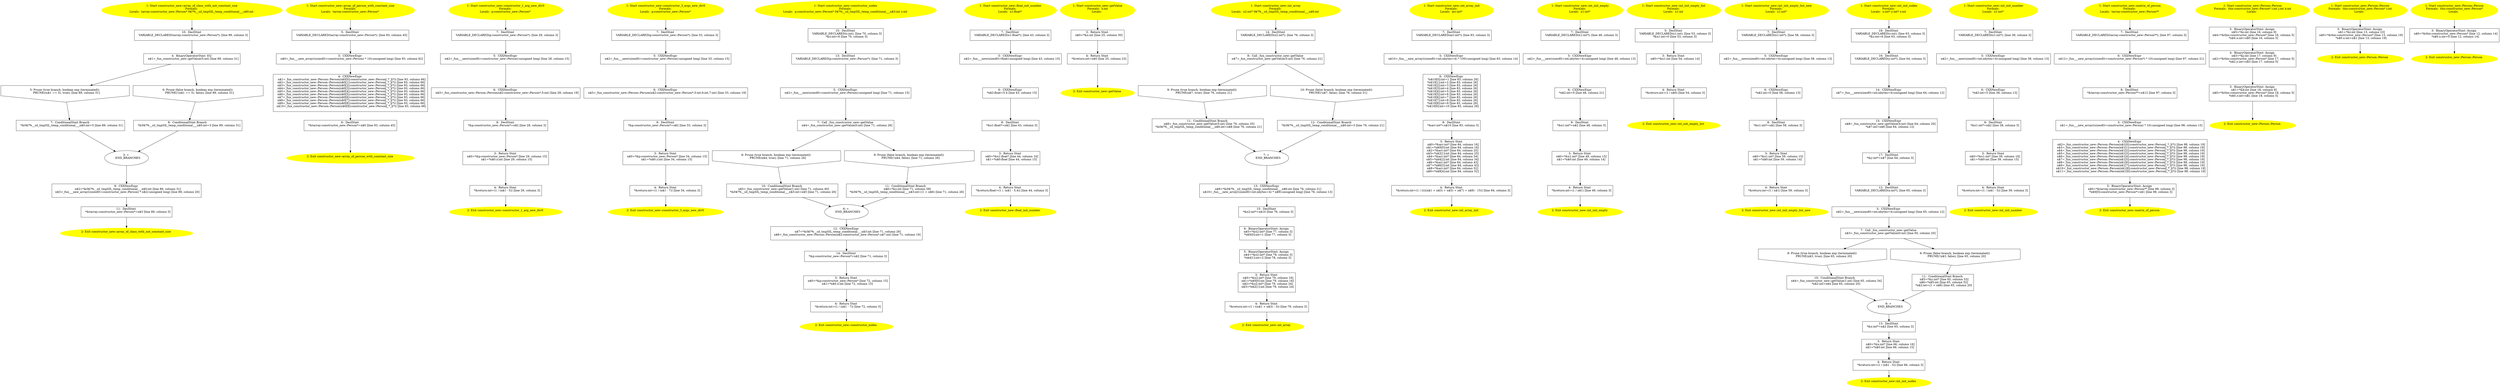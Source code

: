 /* @generated */
digraph cfg {
"array_of_class_with_not_constant_.453a7058d5d4d9a1_1" [label="1: Start constructor_new::array_of_class_with_not_constant_size\nFormals: \nLocals:  tarray:constructor_new::Person* 0$?%__sil_tmpSIL_temp_conditional___n$0:int \n  " color=yellow style=filled]
	

	 "array_of_class_with_not_constant_.453a7058d5d4d9a1_1" -> "array_of_class_with_not_constant_.453a7058d5d4d9a1_10" ;
"array_of_class_with_not_constant_.453a7058d5d4d9a1_2" [label="2: Exit constructor_new::array_of_class_with_not_constant_size \n  " color=yellow style=filled]
	

"array_of_class_with_not_constant_.453a7058d5d4d9a1_3" [label="3: + \n   END_BRANCHES\n " ]
	

	 "array_of_class_with_not_constant_.453a7058d5d4d9a1_3" -> "array_of_class_with_not_constant_.453a7058d5d4d9a1_9" ;
"array_of_class_with_not_constant_.453a7058d5d4d9a1_4" [label="4:  BinaryOperatorStmt: EQ \n   n$1=_fun_constructor_new::getValue(5:int) [line 89, column 31]\n " shape="box"]
	

	 "array_of_class_with_not_constant_.453a7058d5d4d9a1_4" -> "array_of_class_with_not_constant_.453a7058d5d4d9a1_5" ;
	 "array_of_class_with_not_constant_.453a7058d5d4d9a1_4" -> "array_of_class_with_not_constant_.453a7058d5d4d9a1_6" ;
"array_of_class_with_not_constant_.453a7058d5d4d9a1_5" [label="5: Prune (true branch, boolean exp (terminated)) \n   PRUNE((n$1 == 5), true); [line 89, column 31]\n " shape="invhouse"]
	

	 "array_of_class_with_not_constant_.453a7058d5d4d9a1_5" -> "array_of_class_with_not_constant_.453a7058d5d4d9a1_7" ;
"array_of_class_with_not_constant_.453a7058d5d4d9a1_6" [label="6: Prune (false branch, boolean exp (terminated)) \n   PRUNE(!(n$1 == 5), false); [line 89, column 31]\n " shape="invhouse"]
	

	 "array_of_class_with_not_constant_.453a7058d5d4d9a1_6" -> "array_of_class_with_not_constant_.453a7058d5d4d9a1_8" ;
"array_of_class_with_not_constant_.453a7058d5d4d9a1_7" [label="7:  ConditionalStmt Branch \n   *&0$?%__sil_tmpSIL_temp_conditional___n$0:int=5 [line 89, column 31]\n " shape="box"]
	

	 "array_of_class_with_not_constant_.453a7058d5d4d9a1_7" -> "array_of_class_with_not_constant_.453a7058d5d4d9a1_3" ;
"array_of_class_with_not_constant_.453a7058d5d4d9a1_8" [label="8:  ConditionalStmt Branch \n   *&0$?%__sil_tmpSIL_temp_conditional___n$0:int=3 [line 89, column 31]\n " shape="box"]
	

	 "array_of_class_with_not_constant_.453a7058d5d4d9a1_8" -> "array_of_class_with_not_constant_.453a7058d5d4d9a1_3" ;
"array_of_class_with_not_constant_.453a7058d5d4d9a1_9" [label="9:  CXXNewExpr \n   n$2=*&0$?%__sil_tmpSIL_temp_conditional___n$0:int [line 89, column 31]\n  n$3=_fun___new_array((sizeof(t=constructor_new::Person) * n$2):unsigned long) [line 89, column 20]\n " shape="box"]
	

	 "array_of_class_with_not_constant_.453a7058d5d4d9a1_9" -> "array_of_class_with_not_constant_.453a7058d5d4d9a1_11" ;
"array_of_class_with_not_constant_.453a7058d5d4d9a1_10" [label="10:  DeclStmt \n   VARIABLE_DECLARED(tarray:constructor_new::Person*); [line 89, column 3]\n " shape="box"]
	

	 "array_of_class_with_not_constant_.453a7058d5d4d9a1_10" -> "array_of_class_with_not_constant_.453a7058d5d4d9a1_4" ;
"array_of_class_with_not_constant_.453a7058d5d4d9a1_11" [label="11:  DeclStmt \n   *&tarray:constructor_new::Person*=n$3 [line 89, column 3]\n " shape="box"]
	

	 "array_of_class_with_not_constant_.453a7058d5d4d9a1_11" -> "array_of_class_with_not_constant_.453a7058d5d4d9a1_2" ;
"array_of_person_with_constant_siz.2cf0ba8d0780ec60_1" [label="1: Start constructor_new::array_of_person_with_constant_size\nFormals: \nLocals:  tarray:constructor_new::Person* \n  " color=yellow style=filled]
	

	 "array_of_person_with_constant_siz.2cf0ba8d0780ec60_1" -> "array_of_person_with_constant_siz.2cf0ba8d0780ec60_5" ;
"array_of_person_with_constant_siz.2cf0ba8d0780ec60_2" [label="2: Exit constructor_new::array_of_person_with_constant_size \n  " color=yellow style=filled]
	

"array_of_person_with_constant_siz.2cf0ba8d0780ec60_3" [label="3:  CXXNewExpr \n   n$0=_fun___new_array((sizeof(t=constructor_new::Person) * 10):unsigned long) [line 93, column 62]\n " shape="box"]
	

	 "array_of_person_with_constant_siz.2cf0ba8d0780ec60_3" -> "array_of_person_with_constant_siz.2cf0ba8d0780ec60_4" ;
"array_of_person_with_constant_siz.2cf0ba8d0780ec60_4" [label="4:  CXXNewExpr \n   n$1=_fun_constructor_new::Person::Person(n$0[0]:constructor_new::Person[_*_](*)) [line 93, column 66]\n  n$2=_fun_constructor_new::Person::Person(n$0[1]:constructor_new::Person[_*_](*)) [line 93, column 66]\n  n$3=_fun_constructor_new::Person::Person(n$0[2]:constructor_new::Person[_*_](*)) [line 93, column 66]\n  n$4=_fun_constructor_new::Person::Person(n$0[3]:constructor_new::Person[_*_](*)) [line 93, column 66]\n  n$5=_fun_constructor_new::Person::Person(n$0[4]:constructor_new::Person[_*_](*)) [line 93, column 66]\n  n$6=_fun_constructor_new::Person::Person(n$0[5]:constructor_new::Person[_*_](*)) [line 93, column 66]\n  n$7=_fun_constructor_new::Person::Person(n$0[6]:constructor_new::Person[_*_](*)) [line 93, column 66]\n  n$8=_fun_constructor_new::Person::Person(n$0[7]:constructor_new::Person[_*_](*)) [line 93, column 66]\n  n$9=_fun_constructor_new::Person::Person(n$0[8]:constructor_new::Person[_*_](*)) [line 93, column 66]\n  n$10=_fun_constructor_new::Person::Person(n$0[9]:constructor_new::Person[_*_](*)) [line 93, column 66]\n " shape="box"]
	

	 "array_of_person_with_constant_siz.2cf0ba8d0780ec60_4" -> "array_of_person_with_constant_siz.2cf0ba8d0780ec60_6" ;
"array_of_person_with_constant_siz.2cf0ba8d0780ec60_5" [label="5:  DeclStmt \n   VARIABLE_DECLARED(tarray:constructor_new::Person*); [line 93, column 45]\n " shape="box"]
	

	 "array_of_person_with_constant_siz.2cf0ba8d0780ec60_5" -> "array_of_person_with_constant_siz.2cf0ba8d0780ec60_3" ;
"array_of_person_with_constant_siz.2cf0ba8d0780ec60_6" [label="6:  DeclStmt \n   *&tarray:constructor_new::Person*=n$0 [line 93, column 45]\n " shape="box"]
	

	 "array_of_person_with_constant_siz.2cf0ba8d0780ec60_6" -> "array_of_person_with_constant_siz.2cf0ba8d0780ec60_2" ;
"constructor_1_arg_new_div0#constr.2c010a7c7293e961_1" [label="1: Start constructor_new::constructor_1_arg_new_div0\nFormals: \nLocals:  p:constructor_new::Person* \n  " color=yellow style=filled]
	

	 "constructor_1_arg_new_div0#constr.2c010a7c7293e961_1" -> "constructor_1_arg_new_div0#constr.2c010a7c7293e961_7" ;
"constructor_1_arg_new_div0#constr.2c010a7c7293e961_2" [label="2: Exit constructor_new::constructor_1_arg_new_div0 \n  " color=yellow style=filled]
	

"constructor_1_arg_new_div0#constr.2c010a7c7293e961_3" [label="3:  Return Stmt \n   n$0=*&p:constructor_new::Person* [line 29, column 15]\n  n$1=*n$0.x:int [line 29, column 15]\n " shape="box"]
	

	 "constructor_1_arg_new_div0#constr.2c010a7c7293e961_3" -> "constructor_1_arg_new_div0#constr.2c010a7c7293e961_4" ;
"constructor_1_arg_new_div0#constr.2c010a7c7293e961_4" [label="4:  Return Stmt \n   *&return:int=(1 / (n$1 - 5)) [line 29, column 3]\n " shape="box"]
	

	 "constructor_1_arg_new_div0#constr.2c010a7c7293e961_4" -> "constructor_1_arg_new_div0#constr.2c010a7c7293e961_2" ;
"constructor_1_arg_new_div0#constr.2c010a7c7293e961_5" [label="5:  CXXNewExpr \n   n$2=_fun___new(sizeof(t=constructor_new::Person):unsigned long) [line 28, column 15]\n " shape="box"]
	

	 "constructor_1_arg_new_div0#constr.2c010a7c7293e961_5" -> "constructor_1_arg_new_div0#constr.2c010a7c7293e961_6" ;
"constructor_1_arg_new_div0#constr.2c010a7c7293e961_6" [label="6:  CXXNewExpr \n   n$3=_fun_constructor_new::Person::Person(n$2:constructor_new::Person*,5:int) [line 28, column 19]\n " shape="box"]
	

	 "constructor_1_arg_new_div0#constr.2c010a7c7293e961_6" -> "constructor_1_arg_new_div0#constr.2c010a7c7293e961_8" ;
"constructor_1_arg_new_div0#constr.2c010a7c7293e961_7" [label="7:  DeclStmt \n   VARIABLE_DECLARED(p:constructor_new::Person*); [line 28, column 3]\n " shape="box"]
	

	 "constructor_1_arg_new_div0#constr.2c010a7c7293e961_7" -> "constructor_1_arg_new_div0#constr.2c010a7c7293e961_5" ;
"constructor_1_arg_new_div0#constr.2c010a7c7293e961_8" [label="8:  DeclStmt \n   *&p:constructor_new::Person*=n$2 [line 28, column 3]\n " shape="box"]
	

	 "constructor_1_arg_new_div0#constr.2c010a7c7293e961_8" -> "constructor_1_arg_new_div0#constr.2c010a7c7293e961_3" ;
"constructor_3_args_new_div0#const.2122014ebac449e6_1" [label="1: Start constructor_new::constructor_3_args_new_div0\nFormals: \nLocals:  p:constructor_new::Person* \n  " color=yellow style=filled]
	

	 "constructor_3_args_new_div0#const.2122014ebac449e6_1" -> "constructor_3_args_new_div0#const.2122014ebac449e6_7" ;
"constructor_3_args_new_div0#const.2122014ebac449e6_2" [label="2: Exit constructor_new::constructor_3_args_new_div0 \n  " color=yellow style=filled]
	

"constructor_3_args_new_div0#const.2122014ebac449e6_3" [label="3:  Return Stmt \n   n$0=*&p:constructor_new::Person* [line 34, column 15]\n  n$1=*n$0.z:int [line 34, column 15]\n " shape="box"]
	

	 "constructor_3_args_new_div0#const.2122014ebac449e6_3" -> "constructor_3_args_new_div0#const.2122014ebac449e6_4" ;
"constructor_3_args_new_div0#const.2122014ebac449e6_4" [label="4:  Return Stmt \n   *&return:int=(1 / (n$1 - 7)) [line 34, column 3]\n " shape="box"]
	

	 "constructor_3_args_new_div0#const.2122014ebac449e6_4" -> "constructor_3_args_new_div0#const.2122014ebac449e6_2" ;
"constructor_3_args_new_div0#const.2122014ebac449e6_5" [label="5:  CXXNewExpr \n   n$2=_fun___new(sizeof(t=constructor_new::Person):unsigned long) [line 33, column 15]\n " shape="box"]
	

	 "constructor_3_args_new_div0#const.2122014ebac449e6_5" -> "constructor_3_args_new_div0#const.2122014ebac449e6_6" ;
"constructor_3_args_new_div0#const.2122014ebac449e6_6" [label="6:  CXXNewExpr \n   n$3=_fun_constructor_new::Person::Person(n$2:constructor_new::Person*,5:int,6:int,7:int) [line 33, column 19]\n " shape="box"]
	

	 "constructor_3_args_new_div0#const.2122014ebac449e6_6" -> "constructor_3_args_new_div0#const.2122014ebac449e6_8" ;
"constructor_3_args_new_div0#const.2122014ebac449e6_7" [label="7:  DeclStmt \n   VARIABLE_DECLARED(p:constructor_new::Person*); [line 33, column 3]\n " shape="box"]
	

	 "constructor_3_args_new_div0#const.2122014ebac449e6_7" -> "constructor_3_args_new_div0#const.2122014ebac449e6_5" ;
"constructor_3_args_new_div0#const.2122014ebac449e6_8" [label="8:  DeclStmt \n   *&p:constructor_new::Person*=n$2 [line 33, column 3]\n " shape="box"]
	

	 "constructor_3_args_new_div0#const.2122014ebac449e6_8" -> "constructor_3_args_new_div0#const.2122014ebac449e6_3" ;
"constructor_nodes#constructor_new.73e416487288cbd4_1" [label="1: Start constructor_new::constructor_nodes\nFormals: \nLocals:  p:constructor_new::Person* 0$?%__sil_tmpSIL_temp_conditional___n$3:int z:int \n  " color=yellow style=filled]
	

	 "constructor_nodes#constructor_new.73e416487288cbd4_1" -> "constructor_nodes#constructor_new.73e416487288cbd4_15" ;
"constructor_nodes#constructor_new.73e416487288cbd4_2" [label="2: Exit constructor_new::constructor_nodes \n  " color=yellow style=filled]
	

"constructor_nodes#constructor_new.73e416487288cbd4_3" [label="3:  Return Stmt \n   n$0=*&p:constructor_new::Person* [line 72, column 15]\n  n$1=*n$0.x:int [line 72, column 15]\n " shape="box"]
	

	 "constructor_nodes#constructor_new.73e416487288cbd4_3" -> "constructor_nodes#constructor_new.73e416487288cbd4_4" ;
"constructor_nodes#constructor_new.73e416487288cbd4_4" [label="4:  Return Stmt \n   *&return:int=(1 / (n$1 - 7)) [line 72, column 3]\n " shape="box"]
	

	 "constructor_nodes#constructor_new.73e416487288cbd4_4" -> "constructor_nodes#constructor_new.73e416487288cbd4_2" ;
"constructor_nodes#constructor_new.73e416487288cbd4_5" [label="5:  CXXNewExpr \n   n$2=_fun___new(sizeof(t=constructor_new::Person):unsigned long) [line 71, column 15]\n " shape="box"]
	

	 "constructor_nodes#constructor_new.73e416487288cbd4_5" -> "constructor_nodes#constructor_new.73e416487288cbd4_7" ;
"constructor_nodes#constructor_new.73e416487288cbd4_6" [label="6: + \n   END_BRANCHES\n " ]
	

	 "constructor_nodes#constructor_new.73e416487288cbd4_6" -> "constructor_nodes#constructor_new.73e416487288cbd4_12" ;
"constructor_nodes#constructor_new.73e416487288cbd4_7" [label="7:  Call _fun_constructor_new::getValue \n   n$4=_fun_constructor_new::getValue(0:int) [line 71, column 26]\n " shape="box"]
	

	 "constructor_nodes#constructor_new.73e416487288cbd4_7" -> "constructor_nodes#constructor_new.73e416487288cbd4_8" ;
	 "constructor_nodes#constructor_new.73e416487288cbd4_7" -> "constructor_nodes#constructor_new.73e416487288cbd4_9" ;
"constructor_nodes#constructor_new.73e416487288cbd4_8" [label="8: Prune (true branch, boolean exp (terminated)) \n   PRUNE(n$4, true); [line 71, column 26]\n " shape="invhouse"]
	

	 "constructor_nodes#constructor_new.73e416487288cbd4_8" -> "constructor_nodes#constructor_new.73e416487288cbd4_10" ;
"constructor_nodes#constructor_new.73e416487288cbd4_9" [label="9: Prune (false branch, boolean exp (terminated)) \n   PRUNE(!n$4, false); [line 71, column 26]\n " shape="invhouse"]
	

	 "constructor_nodes#constructor_new.73e416487288cbd4_9" -> "constructor_nodes#constructor_new.73e416487288cbd4_11" ;
"constructor_nodes#constructor_new.73e416487288cbd4_10" [label="10:  ConditionalStmt Branch \n   n$5=_fun_constructor_new::getValue(1:int) [line 71, column 40]\n  *&0$?%__sil_tmpSIL_temp_conditional___n$3:int=n$5 [line 71, column 26]\n " shape="box"]
	

	 "constructor_nodes#constructor_new.73e416487288cbd4_10" -> "constructor_nodes#constructor_new.73e416487288cbd4_6" ;
"constructor_nodes#constructor_new.73e416487288cbd4_11" [label="11:  ConditionalStmt Branch \n   n$6=*&z:int [line 71, column 58]\n  *&0$?%__sil_tmpSIL_temp_conditional___n$3:int=(1 + n$6) [line 71, column 26]\n " shape="box"]
	

	 "constructor_nodes#constructor_new.73e416487288cbd4_11" -> "constructor_nodes#constructor_new.73e416487288cbd4_6" ;
"constructor_nodes#constructor_new.73e416487288cbd4_12" [label="12:  CXXNewExpr \n   n$7=*&0$?%__sil_tmpSIL_temp_conditional___n$3:int [line 71, column 26]\n  n$8=_fun_constructor_new::Person::Person(n$2:constructor_new::Person*,n$7:int) [line 71, column 19]\n " shape="box"]
	

	 "constructor_nodes#constructor_new.73e416487288cbd4_12" -> "constructor_nodes#constructor_new.73e416487288cbd4_14" ;
"constructor_nodes#constructor_new.73e416487288cbd4_13" [label="13:  DeclStmt \n   VARIABLE_DECLARED(p:constructor_new::Person*); [line 71, column 3]\n " shape="box"]
	

	 "constructor_nodes#constructor_new.73e416487288cbd4_13" -> "constructor_nodes#constructor_new.73e416487288cbd4_5" ;
"constructor_nodes#constructor_new.73e416487288cbd4_14" [label="14:  DeclStmt \n   *&p:constructor_new::Person*=n$2 [line 71, column 3]\n " shape="box"]
	

	 "constructor_nodes#constructor_new.73e416487288cbd4_14" -> "constructor_nodes#constructor_new.73e416487288cbd4_3" ;
"constructor_nodes#constructor_new.73e416487288cbd4_15" [label="15:  DeclStmt \n   VARIABLE_DECLARED(z:int); [line 70, column 3]\n  *&z:int=6 [line 70, column 3]\n " shape="box"]
	

	 "constructor_nodes#constructor_new.73e416487288cbd4_15" -> "constructor_nodes#constructor_new.73e416487288cbd4_13" ;
"float_init_number#constructor_new.b1d13528d0a983c1_1" [label="1: Start constructor_new::float_init_number\nFormals: \nLocals:  x1:float* \n  " color=yellow style=filled]
	

	 "float_init_number#constructor_new.b1d13528d0a983c1_1" -> "float_init_number#constructor_new.b1d13528d0a983c1_7" ;
"float_init_number#constructor_new.b1d13528d0a983c1_2" [label="2: Exit constructor_new::float_init_number \n  " color=yellow style=filled]
	

"float_init_number#constructor_new.b1d13528d0a983c1_3" [label="3:  Return Stmt \n   n$0=*&x1:float* [line 44, column 16]\n  n$1=*n$0:float [line 44, column 15]\n " shape="box"]
	

	 "float_init_number#constructor_new.b1d13528d0a983c1_3" -> "float_init_number#constructor_new.b1d13528d0a983c1_4" ;
"float_init_number#constructor_new.b1d13528d0a983c1_4" [label="4:  Return Stmt \n   *&return:float=(1 /. (n$1 - 5.4)) [line 44, column 3]\n " shape="box"]
	

	 "float_init_number#constructor_new.b1d13528d0a983c1_4" -> "float_init_number#constructor_new.b1d13528d0a983c1_2" ;
"float_init_number#constructor_new.b1d13528d0a983c1_5" [label="5:  CXXNewExpr \n   n$2=_fun___new(sizeof(t=float):unsigned long) [line 43, column 15]\n " shape="box"]
	

	 "float_init_number#constructor_new.b1d13528d0a983c1_5" -> "float_init_number#constructor_new.b1d13528d0a983c1_6" ;
"float_init_number#constructor_new.b1d13528d0a983c1_6" [label="6:  CXXNewExpr \n   *n$2:float=5.4 [line 43, column 15]\n " shape="box"]
	

	 "float_init_number#constructor_new.b1d13528d0a983c1_6" -> "float_init_number#constructor_new.b1d13528d0a983c1_8" ;
"float_init_number#constructor_new.b1d13528d0a983c1_7" [label="7:  DeclStmt \n   VARIABLE_DECLARED(x1:float*); [line 43, column 3]\n " shape="box"]
	

	 "float_init_number#constructor_new.b1d13528d0a983c1_7" -> "float_init_number#constructor_new.b1d13528d0a983c1_5" ;
"float_init_number#constructor_new.b1d13528d0a983c1_8" [label="8:  DeclStmt \n   *&x1:float*=n$2 [line 43, column 3]\n " shape="box"]
	

	 "float_init_number#constructor_new.b1d13528d0a983c1_8" -> "float_init_number#constructor_new.b1d13528d0a983c1_3" ;
"getValue#constructor_new#15577065.6aa0942189125cc8_1" [label="1: Start constructor_new::getValue\nFormals:  x:int\nLocals:  \n  " color=yellow style=filled]
	

	 "getValue#constructor_new#15577065.6aa0942189125cc8_1" -> "getValue#constructor_new#15577065.6aa0942189125cc8_3" ;
"getValue#constructor_new#15577065.6aa0942189125cc8_2" [label="2: Exit constructor_new::getValue \n  " color=yellow style=filled]
	

"getValue#constructor_new#15577065.6aa0942189125cc8_3" [label="3:  Return Stmt \n   n$0=*&x:int [line 25, column 30]\n " shape="box"]
	

	 "getValue#constructor_new#15577065.6aa0942189125cc8_3" -> "getValue#constructor_new#15577065.6aa0942189125cc8_4" ;
"getValue#constructor_new#15577065.6aa0942189125cc8_4" [label="4:  Return Stmt \n   *&return:int=n$0 [line 25, column 23]\n " shape="box"]
	

	 "getValue#constructor_new#15577065.6aa0942189125cc8_4" -> "getValue#constructor_new#15577065.6aa0942189125cc8_2" ;
"int_array#constructor_new#1728830.f0e67f3600c92896_1" [label="1: Start constructor_new::int_array\nFormals: \nLocals:  x2:int* 0$?%__sil_tmpSIL_temp_conditional___n$6:int \n  " color=yellow style=filled]
	

	 "int_array#constructor_new#1728830.f0e67f3600c92896_1" -> "int_array#constructor_new#1728830.f0e67f3600c92896_14" ;
"int_array#constructor_new#1728830.f0e67f3600c92896_2" [label="2: Exit constructor_new::int_array \n  " color=yellow style=filled]
	

"int_array#constructor_new#1728830.f0e67f3600c92896_3" [label="3:  Return Stmt \n   n$0=*&x2:int* [line 79, column 16]\n  n$1=*n$0[0]:int [line 79, column 16]\n  n$2=*&x2:int* [line 79, column 24]\n  n$3=*n$2[1]:int [line 79, column 24]\n " shape="box"]
	

	 "int_array#constructor_new#1728830.f0e67f3600c92896_3" -> "int_array#constructor_new#1728830.f0e67f3600c92896_4" ;
"int_array#constructor_new#1728830.f0e67f3600c92896_4" [label="4:  Return Stmt \n   *&return:int=(1 / ((n$1 + n$3) - 3)) [line 79, column 3]\n " shape="box"]
	

	 "int_array#constructor_new#1728830.f0e67f3600c92896_4" -> "int_array#constructor_new#1728830.f0e67f3600c92896_2" ;
"int_array#constructor_new#1728830.f0e67f3600c92896_5" [label="5:  BinaryOperatorStmt: Assign \n   n$4=*&x2:int* [line 78, column 3]\n  *n$4[1]:int=2 [line 78, column 3]\n " shape="box"]
	

	 "int_array#constructor_new#1728830.f0e67f3600c92896_5" -> "int_array#constructor_new#1728830.f0e67f3600c92896_3" ;
"int_array#constructor_new#1728830.f0e67f3600c92896_6" [label="6:  BinaryOperatorStmt: Assign \n   n$5=*&x2:int* [line 77, column 3]\n  *n$5[0]:int=1 [line 77, column 3]\n " shape="box"]
	

	 "int_array#constructor_new#1728830.f0e67f3600c92896_6" -> "int_array#constructor_new#1728830.f0e67f3600c92896_5" ;
"int_array#constructor_new#1728830.f0e67f3600c92896_7" [label="7: + \n   END_BRANCHES\n " ]
	

	 "int_array#constructor_new#1728830.f0e67f3600c92896_7" -> "int_array#constructor_new#1728830.f0e67f3600c92896_13" ;
"int_array#constructor_new#1728830.f0e67f3600c92896_8" [label="8:  Call _fun_constructor_new::getValue \n   n$7=_fun_constructor_new::getValue(5:int) [line 76, column 21]\n " shape="box"]
	

	 "int_array#constructor_new#1728830.f0e67f3600c92896_8" -> "int_array#constructor_new#1728830.f0e67f3600c92896_9" ;
	 "int_array#constructor_new#1728830.f0e67f3600c92896_8" -> "int_array#constructor_new#1728830.f0e67f3600c92896_10" ;
"int_array#constructor_new#1728830.f0e67f3600c92896_9" [label="9: Prune (true branch, boolean exp (terminated)) \n   PRUNE(n$7, true); [line 76, column 21]\n " shape="invhouse"]
	

	 "int_array#constructor_new#1728830.f0e67f3600c92896_9" -> "int_array#constructor_new#1728830.f0e67f3600c92896_11" ;
"int_array#constructor_new#1728830.f0e67f3600c92896_10" [label="10: Prune (false branch, boolean exp (terminated)) \n   PRUNE(!n$7, false); [line 76, column 21]\n " shape="invhouse"]
	

	 "int_array#constructor_new#1728830.f0e67f3600c92896_10" -> "int_array#constructor_new#1728830.f0e67f3600c92896_12" ;
"int_array#constructor_new#1728830.f0e67f3600c92896_11" [label="11:  ConditionalStmt Branch \n   n$8=_fun_constructor_new::getValue(5:int) [line 76, column 35]\n  *&0$?%__sil_tmpSIL_temp_conditional___n$6:int=n$8 [line 76, column 21]\n " shape="box"]
	

	 "int_array#constructor_new#1728830.f0e67f3600c92896_11" -> "int_array#constructor_new#1728830.f0e67f3600c92896_7" ;
"int_array#constructor_new#1728830.f0e67f3600c92896_12" [label="12:  ConditionalStmt Branch \n   *&0$?%__sil_tmpSIL_temp_conditional___n$6:int=3 [line 76, column 21]\n " shape="box"]
	

	 "int_array#constructor_new#1728830.f0e67f3600c92896_12" -> "int_array#constructor_new#1728830.f0e67f3600c92896_7" ;
"int_array#constructor_new#1728830.f0e67f3600c92896_13" [label="13:  CXXNewExpr \n   n$9=*&0$?%__sil_tmpSIL_temp_conditional___n$6:int [line 76, column 21]\n  n$10=_fun___new_array((sizeof(t=int;nbytes=4) * n$9):unsigned long) [line 76, column 13]\n " shape="box"]
	

	 "int_array#constructor_new#1728830.f0e67f3600c92896_13" -> "int_array#constructor_new#1728830.f0e67f3600c92896_15" ;
"int_array#constructor_new#1728830.f0e67f3600c92896_14" [label="14:  DeclStmt \n   VARIABLE_DECLARED(x2:int*); [line 76, column 3]\n " shape="box"]
	

	 "int_array#constructor_new#1728830.f0e67f3600c92896_14" -> "int_array#constructor_new#1728830.f0e67f3600c92896_8" ;
"int_array#constructor_new#1728830.f0e67f3600c92896_15" [label="15:  DeclStmt \n   *&x2:int*=n$10 [line 76, column 3]\n " shape="box"]
	

	 "int_array#constructor_new#1728830.f0e67f3600c92896_15" -> "int_array#constructor_new#1728830.f0e67f3600c92896_6" ;
"int_array_init#constructor_new#14.69a63438c3aee293_1" [label="1: Start constructor_new::int_array_init\nFormals: \nLocals:  arr:int* \n  " color=yellow style=filled]
	

	 "int_array_init#constructor_new#14.69a63438c3aee293_1" -> "int_array_init#constructor_new#14.69a63438c3aee293_7" ;
"int_array_init#constructor_new#14.69a63438c3aee293_2" [label="2: Exit constructor_new::int_array_init \n  " color=yellow style=filled]
	

"int_array_init#constructor_new#14.69a63438c3aee293_3" [label="3:  Return Stmt \n   n$0=*&arr:int* [line 84, column 16]\n  n$1=*n$0[0]:int [line 84, column 16]\n  n$2=*&arr:int* [line 84, column 25]\n  n$3=*n$2[1]:int [line 84, column 25]\n  n$4=*&arr:int* [line 84, column 34]\n  n$5=*n$4[2]:int [line 84, column 34]\n  n$6=*&arr:int* [line 84, column 43]\n  n$7=*n$6[3]:int [line 84, column 43]\n  n$8=*&arr:int* [line 84, column 52]\n  n$9=*n$8[4]:int [line 84, column 52]\n " shape="box"]
	

	 "int_array_init#constructor_new#14.69a63438c3aee293_3" -> "int_array_init#constructor_new#14.69a63438c3aee293_4" ;
"int_array_init#constructor_new#14.69a63438c3aee293_4" [label="4:  Return Stmt \n   *&return:int=(1 / (((((n$1 + n$3) + n$5) + n$7) + n$9) - 15)) [line 84, column 3]\n " shape="box"]
	

	 "int_array_init#constructor_new#14.69a63438c3aee293_4" -> "int_array_init#constructor_new#14.69a63438c3aee293_2" ;
"int_array_init#constructor_new#14.69a63438c3aee293_5" [label="5:  CXXNewExpr \n   n$10=_fun___new_array((sizeof(t=int;nbytes=4) * 100):unsigned long) [line 83, column 14]\n " shape="box"]
	

	 "int_array_init#constructor_new#14.69a63438c3aee293_5" -> "int_array_init#constructor_new#14.69a63438c3aee293_6" ;
"int_array_init#constructor_new#14.69a63438c3aee293_6" [label="6:  CXXNewExpr \n   *n$10[0]:int=1 [line 83, column 26]\n  *n$10[1]:int=2 [line 83, column 26]\n  *n$10[2]:int=3 [line 83, column 26]\n  *n$10[3]:int=4 [line 83, column 26]\n  *n$10[4]:int=5 [line 83, column 26]\n  *n$10[5]:int=6 [line 83, column 26]\n  *n$10[6]:int=7 [line 83, column 26]\n  *n$10[7]:int=8 [line 83, column 26]\n  *n$10[8]:int=9 [line 83, column 26]\n  *n$10[9]:int=10 [line 83, column 26]\n " shape="box"]
	

	 "int_array_init#constructor_new#14.69a63438c3aee293_6" -> "int_array_init#constructor_new#14.69a63438c3aee293_8" ;
"int_array_init#constructor_new#14.69a63438c3aee293_7" [label="7:  DeclStmt \n   VARIABLE_DECLARED(arr:int*); [line 83, column 3]\n " shape="box"]
	

	 "int_array_init#constructor_new#14.69a63438c3aee293_7" -> "int_array_init#constructor_new#14.69a63438c3aee293_5" ;
"int_array_init#constructor_new#14.69a63438c3aee293_8" [label="8:  DeclStmt \n   *&arr:int*=n$10 [line 83, column 3]\n " shape="box"]
	

	 "int_array_init#constructor_new#14.69a63438c3aee293_8" -> "int_array_init#constructor_new#14.69a63438c3aee293_3" ;
"int_init_empty#constructor_new#15.d5b807871fe4ea10_1" [label="1: Start constructor_new::int_init_empty\nFormals: \nLocals:  x1:int* \n  " color=yellow style=filled]
	

	 "int_init_empty#constructor_new#15.d5b807871fe4ea10_1" -> "int_init_empty#constructor_new#15.d5b807871fe4ea10_7" ;
"int_init_empty#constructor_new#15.d5b807871fe4ea10_2" [label="2: Exit constructor_new::int_init_empty \n  " color=yellow style=filled]
	

"int_init_empty#constructor_new#15.d5b807871fe4ea10_3" [label="3:  Return Stmt \n   n$0=*&x1:int* [line 49, column 15]\n  n$1=*n$0:int [line 49, column 14]\n " shape="box"]
	

	 "int_init_empty#constructor_new#15.d5b807871fe4ea10_3" -> "int_init_empty#constructor_new#15.d5b807871fe4ea10_4" ;
"int_init_empty#constructor_new#15.d5b807871fe4ea10_4" [label="4:  Return Stmt \n   *&return:int=(1 / n$1) [line 49, column 3]\n " shape="box"]
	

	 "int_init_empty#constructor_new#15.d5b807871fe4ea10_4" -> "int_init_empty#constructor_new#15.d5b807871fe4ea10_2" ;
"int_init_empty#constructor_new#15.d5b807871fe4ea10_5" [label="5:  CXXNewExpr \n   n$2=_fun___new(sizeof(t=int;nbytes=4):unsigned long) [line 48, column 13]\n " shape="box"]
	

	 "int_init_empty#constructor_new#15.d5b807871fe4ea10_5" -> "int_init_empty#constructor_new#15.d5b807871fe4ea10_6" ;
"int_init_empty#constructor_new#15.d5b807871fe4ea10_6" [label="6:  CXXNewExpr \n   *n$2:int=0 [line 48, column 21]\n " shape="box"]
	

	 "int_init_empty#constructor_new#15.d5b807871fe4ea10_6" -> "int_init_empty#constructor_new#15.d5b807871fe4ea10_8" ;
"int_init_empty#constructor_new#15.d5b807871fe4ea10_7" [label="7:  DeclStmt \n   VARIABLE_DECLARED(x1:int*); [line 48, column 3]\n " shape="box"]
	

	 "int_init_empty#constructor_new#15.d5b807871fe4ea10_7" -> "int_init_empty#constructor_new#15.d5b807871fe4ea10_5" ;
"int_init_empty#constructor_new#15.d5b807871fe4ea10_8" [label="8:  DeclStmt \n   *&x1:int*=n$2 [line 48, column 3]\n " shape="box"]
	

	 "int_init_empty#constructor_new#15.d5b807871fe4ea10_8" -> "int_init_empty#constructor_new#15.d5b807871fe4ea10_3" ;
"int_init_empty_list#constructor_n.2b4662eed1a13d32_1" [label="1: Start constructor_new::int_init_empty_list\nFormals: \nLocals:  x1:int \n  " color=yellow style=filled]
	

	 "int_init_empty_list#constructor_n.2b4662eed1a13d32_1" -> "int_init_empty_list#constructor_n.2b4662eed1a13d32_5" ;
"int_init_empty_list#constructor_n.2b4662eed1a13d32_2" [label="2: Exit constructor_new::int_init_empty_list \n  " color=yellow style=filled]
	

"int_init_empty_list#constructor_n.2b4662eed1a13d32_3" [label="3:  Return Stmt \n   n$0=*&x1:int [line 54, column 14]\n " shape="box"]
	

	 "int_init_empty_list#constructor_n.2b4662eed1a13d32_3" -> "int_init_empty_list#constructor_n.2b4662eed1a13d32_4" ;
"int_init_empty_list#constructor_n.2b4662eed1a13d32_4" [label="4:  Return Stmt \n   *&return:int=(1 / n$0) [line 54, column 3]\n " shape="box"]
	

	 "int_init_empty_list#constructor_n.2b4662eed1a13d32_4" -> "int_init_empty_list#constructor_n.2b4662eed1a13d32_2" ;
"int_init_empty_list#constructor_n.2b4662eed1a13d32_5" [label="5:  DeclStmt \n   VARIABLE_DECLARED(x1:int); [line 53, column 3]\n  *&x1:int=0 [line 53, column 3]\n " shape="box"]
	

	 "int_init_empty_list#constructor_n.2b4662eed1a13d32_5" -> "int_init_empty_list#constructor_n.2b4662eed1a13d32_3" ;
"int_init_empty_list_new#construct.e77c2840901e6e78_1" [label="1: Start constructor_new::int_init_empty_list_new\nFormals: \nLocals:  x1:int* \n  " color=yellow style=filled]
	

	 "int_init_empty_list_new#construct.e77c2840901e6e78_1" -> "int_init_empty_list_new#construct.e77c2840901e6e78_7" ;
"int_init_empty_list_new#construct.e77c2840901e6e78_2" [label="2: Exit constructor_new::int_init_empty_list_new \n  " color=yellow style=filled]
	

"int_init_empty_list_new#construct.e77c2840901e6e78_3" [label="3:  Return Stmt \n   n$0=*&x1:int* [line 59, column 15]\n  n$1=*n$0:int [line 59, column 14]\n " shape="box"]
	

	 "int_init_empty_list_new#construct.e77c2840901e6e78_3" -> "int_init_empty_list_new#construct.e77c2840901e6e78_4" ;
"int_init_empty_list_new#construct.e77c2840901e6e78_4" [label="4:  Return Stmt \n   *&return:int=(1 / n$1) [line 59, column 3]\n " shape="box"]
	

	 "int_init_empty_list_new#construct.e77c2840901e6e78_4" -> "int_init_empty_list_new#construct.e77c2840901e6e78_2" ;
"int_init_empty_list_new#construct.e77c2840901e6e78_5" [label="5:  CXXNewExpr \n   n$2=_fun___new(sizeof(t=int;nbytes=4):unsigned long) [line 58, column 13]\n " shape="box"]
	

	 "int_init_empty_list_new#construct.e77c2840901e6e78_5" -> "int_init_empty_list_new#construct.e77c2840901e6e78_6" ;
"int_init_empty_list_new#construct.e77c2840901e6e78_6" [label="6:  CXXNewExpr \n   *n$2:int=0 [line 58, column 13]\n " shape="box"]
	

	 "int_init_empty_list_new#construct.e77c2840901e6e78_6" -> "int_init_empty_list_new#construct.e77c2840901e6e78_8" ;
"int_init_empty_list_new#construct.e77c2840901e6e78_7" [label="7:  DeclStmt \n   VARIABLE_DECLARED(x1:int*); [line 58, column 3]\n " shape="box"]
	

	 "int_init_empty_list_new#construct.e77c2840901e6e78_7" -> "int_init_empty_list_new#construct.e77c2840901e6e78_5" ;
"int_init_empty_list_new#construct.e77c2840901e6e78_8" [label="8:  DeclStmt \n   *&x1:int*=n$2 [line 58, column 3]\n " shape="box"]
	

	 "int_init_empty_list_new#construct.e77c2840901e6e78_8" -> "int_init_empty_list_new#construct.e77c2840901e6e78_3" ;
"int_init_nodes#constructor_new#38.e18f1e2417086b4c_1" [label="1: Start constructor_new::int_init_nodes\nFormals: \nLocals:  x:int* y:int* z:int \n  " color=yellow style=filled]
	

	 "int_init_nodes#constructor_new#38.e18f1e2417086b4c_1" -> "int_init_nodes#constructor_new#38.e18f1e2417086b4c_18" ;
"int_init_nodes#constructor_new#38.e18f1e2417086b4c_2" [label="2: Exit constructor_new::int_init_nodes \n  " color=yellow style=filled]
	

"int_init_nodes#constructor_new#38.e18f1e2417086b4c_3" [label="3:  Return Stmt \n   n$0=*&x:int* [line 66, column 16]\n  n$1=*n$0:int [line 66, column 15]\n " shape="box"]
	

	 "int_init_nodes#constructor_new#38.e18f1e2417086b4c_3" -> "int_init_nodes#constructor_new#38.e18f1e2417086b4c_4" ;
"int_init_nodes#constructor_new#38.e18f1e2417086b4c_4" [label="4:  Return Stmt \n   *&return:int=(1 / (n$1 - 5)) [line 66, column 3]\n " shape="box"]
	

	 "int_init_nodes#constructor_new#38.e18f1e2417086b4c_4" -> "int_init_nodes#constructor_new#38.e18f1e2417086b4c_2" ;
"int_init_nodes#constructor_new#38.e18f1e2417086b4c_5" [label="5:  CXXNewExpr \n   n$2=_fun___new(sizeof(t=int;nbytes=4):unsigned long) [line 65, column 12]\n " shape="box"]
	

	 "int_init_nodes#constructor_new#38.e18f1e2417086b4c_5" -> "int_init_nodes#constructor_new#38.e18f1e2417086b4c_7" ;
"int_init_nodes#constructor_new#38.e18f1e2417086b4c_6" [label="6: + \n   END_BRANCHES\n " ]
	

	 "int_init_nodes#constructor_new#38.e18f1e2417086b4c_6" -> "int_init_nodes#constructor_new#38.e18f1e2417086b4c_13" ;
"int_init_nodes#constructor_new#38.e18f1e2417086b4c_7" [label="7:  Call _fun_constructor_new::getValue \n   n$3=_fun_constructor_new::getValue(0:int) [line 65, column 20]\n " shape="box"]
	

	 "int_init_nodes#constructor_new#38.e18f1e2417086b4c_7" -> "int_init_nodes#constructor_new#38.e18f1e2417086b4c_8" ;
	 "int_init_nodes#constructor_new#38.e18f1e2417086b4c_7" -> "int_init_nodes#constructor_new#38.e18f1e2417086b4c_9" ;
"int_init_nodes#constructor_new#38.e18f1e2417086b4c_8" [label="8: Prune (true branch, boolean exp (terminated)) \n   PRUNE(n$3, true); [line 65, column 20]\n " shape="invhouse"]
	

	 "int_init_nodes#constructor_new#38.e18f1e2417086b4c_8" -> "int_init_nodes#constructor_new#38.e18f1e2417086b4c_10" ;
"int_init_nodes#constructor_new#38.e18f1e2417086b4c_9" [label="9: Prune (false branch, boolean exp (terminated)) \n   PRUNE(!n$3, false); [line 65, column 20]\n " shape="invhouse"]
	

	 "int_init_nodes#constructor_new#38.e18f1e2417086b4c_9" -> "int_init_nodes#constructor_new#38.e18f1e2417086b4c_11" ;
"int_init_nodes#constructor_new#38.e18f1e2417086b4c_10" [label="10:  ConditionalStmt Branch \n   n$4=_fun_constructor_new::getValue(1:int) [line 65, column 34]\n  *n$2:int=n$4 [line 65, column 20]\n " shape="box"]
	

	 "int_init_nodes#constructor_new#38.e18f1e2417086b4c_10" -> "int_init_nodes#constructor_new#38.e18f1e2417086b4c_6" ;
"int_init_nodes#constructor_new#38.e18f1e2417086b4c_11" [label="11:  ConditionalStmt Branch \n   n$5=*&y:int* [line 65, column 53]\n  n$6=*n$5:int [line 65, column 52]\n  *n$2:int=(1 + n$6) [line 65, column 20]\n " shape="box"]
	

	 "int_init_nodes#constructor_new#38.e18f1e2417086b4c_11" -> "int_init_nodes#constructor_new#38.e18f1e2417086b4c_6" ;
"int_init_nodes#constructor_new#38.e18f1e2417086b4c_12" [label="12:  DeclStmt \n   VARIABLE_DECLARED(x:int*); [line 65, column 3]\n " shape="box"]
	

	 "int_init_nodes#constructor_new#38.e18f1e2417086b4c_12" -> "int_init_nodes#constructor_new#38.e18f1e2417086b4c_5" ;
"int_init_nodes#constructor_new#38.e18f1e2417086b4c_13" [label="13:  DeclStmt \n   *&x:int*=n$2 [line 65, column 3]\n " shape="box"]
	

	 "int_init_nodes#constructor_new#38.e18f1e2417086b4c_13" -> "int_init_nodes#constructor_new#38.e18f1e2417086b4c_3" ;
"int_init_nodes#constructor_new#38.e18f1e2417086b4c_14" [label="14:  CXXNewExpr \n   n$7=_fun___new(sizeof(t=int;nbytes=4):unsigned long) [line 64, column 12]\n " shape="box"]
	

	 "int_init_nodes#constructor_new#38.e18f1e2417086b4c_14" -> "int_init_nodes#constructor_new#38.e18f1e2417086b4c_15" ;
"int_init_nodes#constructor_new#38.e18f1e2417086b4c_15" [label="15:  CXXNewExpr \n   n$8=_fun_constructor_new::getValue(4:int) [line 64, column 20]\n  *n$7:int=n$8 [line 64, column 12]\n " shape="box"]
	

	 "int_init_nodes#constructor_new#38.e18f1e2417086b4c_15" -> "int_init_nodes#constructor_new#38.e18f1e2417086b4c_17" ;
"int_init_nodes#constructor_new#38.e18f1e2417086b4c_16" [label="16:  DeclStmt \n   VARIABLE_DECLARED(y:int*); [line 64, column 3]\n " shape="box"]
	

	 "int_init_nodes#constructor_new#38.e18f1e2417086b4c_16" -> "int_init_nodes#constructor_new#38.e18f1e2417086b4c_14" ;
"int_init_nodes#constructor_new#38.e18f1e2417086b4c_17" [label="17:  DeclStmt \n   *&y:int*=n$7 [line 64, column 3]\n " shape="box"]
	

	 "int_init_nodes#constructor_new#38.e18f1e2417086b4c_17" -> "int_init_nodes#constructor_new#38.e18f1e2417086b4c_12" ;
"int_init_nodes#constructor_new#38.e18f1e2417086b4c_18" [label="18:  DeclStmt \n   VARIABLE_DECLARED(z:int); [line 63, column 3]\n  *&z:int=6 [line 63, column 3]\n " shape="box"]
	

	 "int_init_nodes#constructor_new#38.e18f1e2417086b4c_18" -> "int_init_nodes#constructor_new#38.e18f1e2417086b4c_16" ;
"int_init_number#constructor_new#1.2a1c04c2e924068d_1" [label="1: Start constructor_new::int_init_number\nFormals: \nLocals:  x1:int* \n  " color=yellow style=filled]
	

	 "int_init_number#constructor_new#1.2a1c04c2e924068d_1" -> "int_init_number#constructor_new#1.2a1c04c2e924068d_7" ;
"int_init_number#constructor_new#1.2a1c04c2e924068d_2" [label="2: Exit constructor_new::int_init_number \n  " color=yellow style=filled]
	

"int_init_number#constructor_new#1.2a1c04c2e924068d_3" [label="3:  Return Stmt \n   n$0=*&x1:int* [line 39, column 16]\n  n$1=*n$0:int [line 39, column 15]\n " shape="box"]
	

	 "int_init_number#constructor_new#1.2a1c04c2e924068d_3" -> "int_init_number#constructor_new#1.2a1c04c2e924068d_4" ;
"int_init_number#constructor_new#1.2a1c04c2e924068d_4" [label="4:  Return Stmt \n   *&return:int=(1 / (n$1 - 5)) [line 39, column 3]\n " shape="box"]
	

	 "int_init_number#constructor_new#1.2a1c04c2e924068d_4" -> "int_init_number#constructor_new#1.2a1c04c2e924068d_2" ;
"int_init_number#constructor_new#1.2a1c04c2e924068d_5" [label="5:  CXXNewExpr \n   n$2=_fun___new(sizeof(t=int;nbytes=4):unsigned long) [line 38, column 13]\n " shape="box"]
	

	 "int_init_number#constructor_new#1.2a1c04c2e924068d_5" -> "int_init_number#constructor_new#1.2a1c04c2e924068d_6" ;
"int_init_number#constructor_new#1.2a1c04c2e924068d_6" [label="6:  CXXNewExpr \n   *n$2:int=5 [line 38, column 13]\n " shape="box"]
	

	 "int_init_number#constructor_new#1.2a1c04c2e924068d_6" -> "int_init_number#constructor_new#1.2a1c04c2e924068d_8" ;
"int_init_number#constructor_new#1.2a1c04c2e924068d_7" [label="7:  DeclStmt \n   VARIABLE_DECLARED(x1:int*); [line 38, column 3]\n " shape="box"]
	

	 "int_init_number#constructor_new#1.2a1c04c2e924068d_7" -> "int_init_number#constructor_new#1.2a1c04c2e924068d_5" ;
"int_init_number#constructor_new#1.2a1c04c2e924068d_8" [label="8:  DeclStmt \n   *&x1:int*=n$2 [line 38, column 3]\n " shape="box"]
	

	 "int_init_number#constructor_new#1.2a1c04c2e924068d_8" -> "int_init_number#constructor_new#1.2a1c04c2e924068d_3" ;
"matrix_of_person#constructor_new#.730172056e08027a_1" [label="1: Start constructor_new::matrix_of_person\nFormals: \nLocals:  tarray:constructor_new::Person** \n  " color=yellow style=filled]
	

	 "matrix_of_person#constructor_new#.730172056e08027a_1" -> "matrix_of_person#constructor_new#.730172056e08027a_7" ;
"matrix_of_person#constructor_new#.730172056e08027a_2" [label="2: Exit constructor_new::matrix_of_person \n  " color=yellow style=filled]
	

"matrix_of_person#constructor_new#.730172056e08027a_3" [label="3:  CXXNewExpr \n   n$1=_fun___new_array((sizeof(t=constructor_new::Person) * 10):unsigned long) [line 98, column 15]\n " shape="box"]
	

	 "matrix_of_person#constructor_new#.730172056e08027a_3" -> "matrix_of_person#constructor_new#.730172056e08027a_4" ;
"matrix_of_person#constructor_new#.730172056e08027a_4" [label="4:  CXXNewExpr \n   n$2=_fun_constructor_new::Person::Person(n$1[0]:constructor_new::Person[_*_](*)) [line 98, column 19]\n  n$3=_fun_constructor_new::Person::Person(n$1[1]:constructor_new::Person[_*_](*)) [line 98, column 19]\n  n$4=_fun_constructor_new::Person::Person(n$1[2]:constructor_new::Person[_*_](*)) [line 98, column 19]\n  n$5=_fun_constructor_new::Person::Person(n$1[3]:constructor_new::Person[_*_](*)) [line 98, column 19]\n  n$6=_fun_constructor_new::Person::Person(n$1[4]:constructor_new::Person[_*_](*)) [line 98, column 19]\n  n$7=_fun_constructor_new::Person::Person(n$1[5]:constructor_new::Person[_*_](*)) [line 98, column 19]\n  n$8=_fun_constructor_new::Person::Person(n$1[6]:constructor_new::Person[_*_](*)) [line 98, column 19]\n  n$9=_fun_constructor_new::Person::Person(n$1[7]:constructor_new::Person[_*_](*)) [line 98, column 19]\n  n$10=_fun_constructor_new::Person::Person(n$1[8]:constructor_new::Person[_*_](*)) [line 98, column 19]\n  n$11=_fun_constructor_new::Person::Person(n$1[9]:constructor_new::Person[_*_](*)) [line 98, column 19]\n " shape="box"]
	

	 "matrix_of_person#constructor_new#.730172056e08027a_4" -> "matrix_of_person#constructor_new#.730172056e08027a_5" ;
"matrix_of_person#constructor_new#.730172056e08027a_5" [label="5:  BinaryOperatorStmt: Assign \n   n$0=*&tarray:constructor_new::Person** [line 98, column 3]\n  *n$0[0]:constructor_new::Person*=n$1 [line 98, column 3]\n " shape="box"]
	

	 "matrix_of_person#constructor_new#.730172056e08027a_5" -> "matrix_of_person#constructor_new#.730172056e08027a_2" ;
"matrix_of_person#constructor_new#.730172056e08027a_6" [label="6:  CXXNewExpr \n   n$12=_fun___new_array((sizeof(t=constructor_new::Person*) * 10):unsigned long) [line 97, column 21]\n " shape="box"]
	

	 "matrix_of_person#constructor_new#.730172056e08027a_6" -> "matrix_of_person#constructor_new#.730172056e08027a_8" ;
"matrix_of_person#constructor_new#.730172056e08027a_7" [label="7:  DeclStmt \n   VARIABLE_DECLARED(tarray:constructor_new::Person**); [line 97, column 3]\n " shape="box"]
	

	 "matrix_of_person#constructor_new#.730172056e08027a_7" -> "matrix_of_person#constructor_new#.730172056e08027a_6" ;
"matrix_of_person#constructor_new#.730172056e08027a_8" [label="8:  DeclStmt \n   *&tarray:constructor_new::Person**=n$12 [line 97, column 3]\n " shape="box"]
	

	 "matrix_of_person#constructor_new#.730172056e08027a_8" -> "matrix_of_person#constructor_new#.730172056e08027a_3" ;
"Person#Person#constructor_new#{67.6147adcf714c9bad_1" [label="1: Start constructor_new::Person::Person\nFormals:  this:constructor_new::Person* i:int j:int k:int\nLocals:  \n  " color=yellow style=filled]
	

	 "Person#Person#constructor_new#{67.6147adcf714c9bad_1" -> "Person#Person#constructor_new#{67.6147adcf714c9bad_5" ;
"Person#Person#constructor_new#{67.6147adcf714c9bad_2" [label="2: Exit constructor_new::Person::Person \n  " color=yellow style=filled]
	

"Person#Person#constructor_new#{67.6147adcf714c9bad_3" [label="3:  BinaryOperatorStmt: Assign \n   n$1=*&k:int [line 18, column 9]\n  n$0=*&this:constructor_new::Person* [line 18, column 5]\n  *n$0.z:int=n$1 [line 18, column 5]\n " shape="box"]
	

	 "Person#Person#constructor_new#{67.6147adcf714c9bad_3" -> "Person#Person#constructor_new#{67.6147adcf714c9bad_2" ;
"Person#Person#constructor_new#{67.6147adcf714c9bad_4" [label="4:  BinaryOperatorStmt: Assign \n   n$3=*&j:int [line 17, column 9]\n  n$2=*&this:constructor_new::Person* [line 17, column 5]\n  *n$2.y:int=n$3 [line 17, column 5]\n " shape="box"]
	

	 "Person#Person#constructor_new#{67.6147adcf714c9bad_4" -> "Person#Person#constructor_new#{67.6147adcf714c9bad_3" ;
"Person#Person#constructor_new#{67.6147adcf714c9bad_5" [label="5:  BinaryOperatorStmt: Assign \n   n$5=*&i:int [line 16, column 9]\n  n$4=*&this:constructor_new::Person* [line 16, column 5]\n  *n$4.x:int=n$5 [line 16, column 5]\n " shape="box"]
	

	 "Person#Person#constructor_new#{67.6147adcf714c9bad_5" -> "Person#Person#constructor_new#{67.6147adcf714c9bad_4" ;
"Person#Person#constructor_new#{78.d38986ffbd7de27b_1" [label="1: Start constructor_new::Person::Person\nFormals:  this:constructor_new::Person* i:int\nLocals:  \n  " color=yellow style=filled]
	

	 "Person#Person#constructor_new#{78.d38986ffbd7de27b_1" -> "Person#Person#constructor_new#{78.d38986ffbd7de27b_3" ;
"Person#Person#constructor_new#{78.d38986ffbd7de27b_2" [label="2: Exit constructor_new::Person::Person \n  " color=yellow style=filled]
	

"Person#Person#constructor_new#{78.d38986ffbd7de27b_3" [label="3:  BinaryOperatorStmt: Assign \n   n$1=*&i:int [line 13, column 23]\n  n$0=*&this:constructor_new::Person* [line 13, column 19]\n  *n$0.x:int=n$1 [line 13, column 19]\n " shape="box"]
	

	 "Person#Person#constructor_new#{78.d38986ffbd7de27b_3" -> "Person#Person#constructor_new#{78.d38986ffbd7de27b_2" ;
"Person#Person#constructor_new#{78.3f88819a6ff1b8c5_1" [label="1: Start constructor_new::Person::Person\nFormals:  this:constructor_new::Person*\nLocals:  \n  " color=yellow style=filled]
	

	 "Person#Person#constructor_new#{78.3f88819a6ff1b8c5_1" -> "Person#Person#constructor_new#{78.3f88819a6ff1b8c5_3" ;
"Person#Person#constructor_new#{78.3f88819a6ff1b8c5_2" [label="2: Exit constructor_new::Person::Person \n  " color=yellow style=filled]
	

"Person#Person#constructor_new#{78.3f88819a6ff1b8c5_3" [label="3:  BinaryOperatorStmt: Assign \n   n$0=*&this:constructor_new::Person* [line 12, column 14]\n  *n$0.x:int=0 [line 12, column 14]\n " shape="box"]
	

	 "Person#Person#constructor_new#{78.3f88819a6ff1b8c5_3" -> "Person#Person#constructor_new#{78.3f88819a6ff1b8c5_2" ;
}
